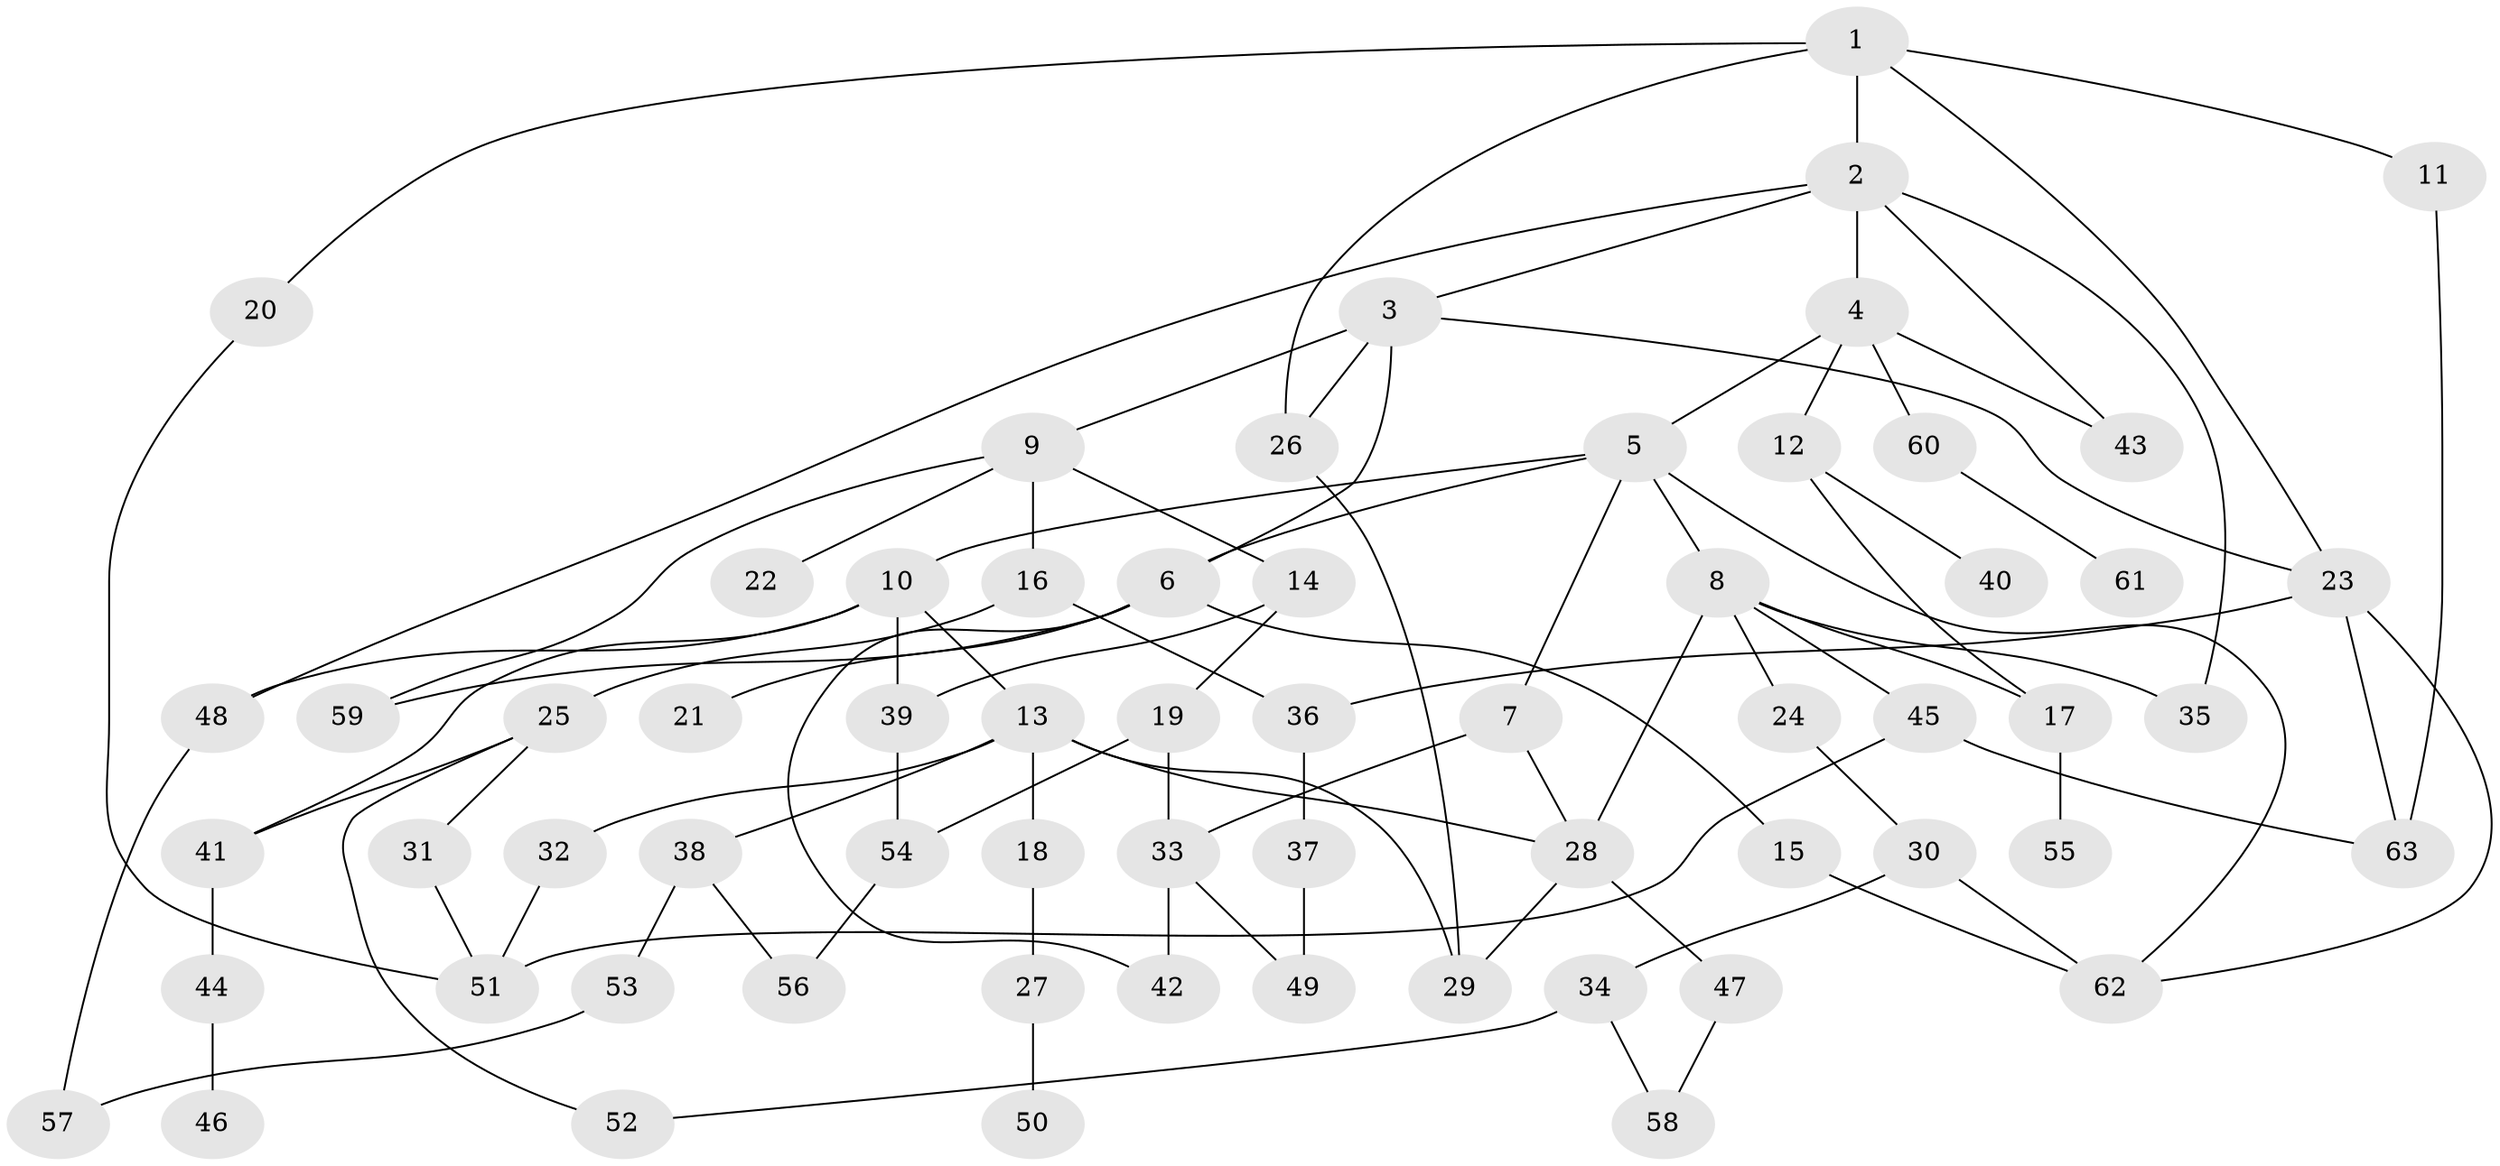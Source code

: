 // coarse degree distribution, {5: 0.12903225806451613, 6: 0.06451612903225806, 10: 0.06451612903225806, 3: 0.16129032258064516, 7: 0.03225806451612903, 9: 0.03225806451612903, 2: 0.2903225806451613, 1: 0.16129032258064516, 4: 0.06451612903225806}
// Generated by graph-tools (version 1.1) at 2025/17/03/04/25 18:17:14]
// undirected, 63 vertices, 93 edges
graph export_dot {
graph [start="1"]
  node [color=gray90,style=filled];
  1;
  2;
  3;
  4;
  5;
  6;
  7;
  8;
  9;
  10;
  11;
  12;
  13;
  14;
  15;
  16;
  17;
  18;
  19;
  20;
  21;
  22;
  23;
  24;
  25;
  26;
  27;
  28;
  29;
  30;
  31;
  32;
  33;
  34;
  35;
  36;
  37;
  38;
  39;
  40;
  41;
  42;
  43;
  44;
  45;
  46;
  47;
  48;
  49;
  50;
  51;
  52;
  53;
  54;
  55;
  56;
  57;
  58;
  59;
  60;
  61;
  62;
  63;
  1 -- 2;
  1 -- 11;
  1 -- 20;
  1 -- 23;
  1 -- 26;
  2 -- 3;
  2 -- 4;
  2 -- 43;
  2 -- 48;
  2 -- 35;
  3 -- 6;
  3 -- 9;
  3 -- 23;
  3 -- 26;
  4 -- 5;
  4 -- 12;
  4 -- 60;
  4 -- 43;
  5 -- 7;
  5 -- 8;
  5 -- 10;
  5 -- 6;
  5 -- 62;
  6 -- 15;
  6 -- 21;
  6 -- 59;
  6 -- 42;
  7 -- 33;
  7 -- 28;
  8 -- 24;
  8 -- 28;
  8 -- 35;
  8 -- 45;
  8 -- 17;
  9 -- 14;
  9 -- 16;
  9 -- 22;
  9 -- 59;
  10 -- 13;
  10 -- 48;
  10 -- 41;
  10 -- 39;
  11 -- 63;
  12 -- 17;
  12 -- 40;
  13 -- 18;
  13 -- 29;
  13 -- 32;
  13 -- 38;
  13 -- 28;
  14 -- 19;
  14 -- 39;
  15 -- 62;
  16 -- 25;
  16 -- 36;
  17 -- 55;
  18 -- 27;
  19 -- 33;
  19 -- 54;
  20 -- 51;
  23 -- 36;
  23 -- 62;
  23 -- 63;
  24 -- 30;
  25 -- 31;
  25 -- 41;
  25 -- 52;
  26 -- 29;
  27 -- 50;
  28 -- 47;
  28 -- 29;
  30 -- 34;
  30 -- 62;
  31 -- 51;
  32 -- 51;
  33 -- 42;
  33 -- 49;
  34 -- 52;
  34 -- 58;
  36 -- 37;
  37 -- 49;
  38 -- 53;
  38 -- 56;
  39 -- 54;
  41 -- 44;
  44 -- 46;
  45 -- 63;
  45 -- 51;
  47 -- 58;
  48 -- 57;
  53 -- 57;
  54 -- 56;
  60 -- 61;
}
